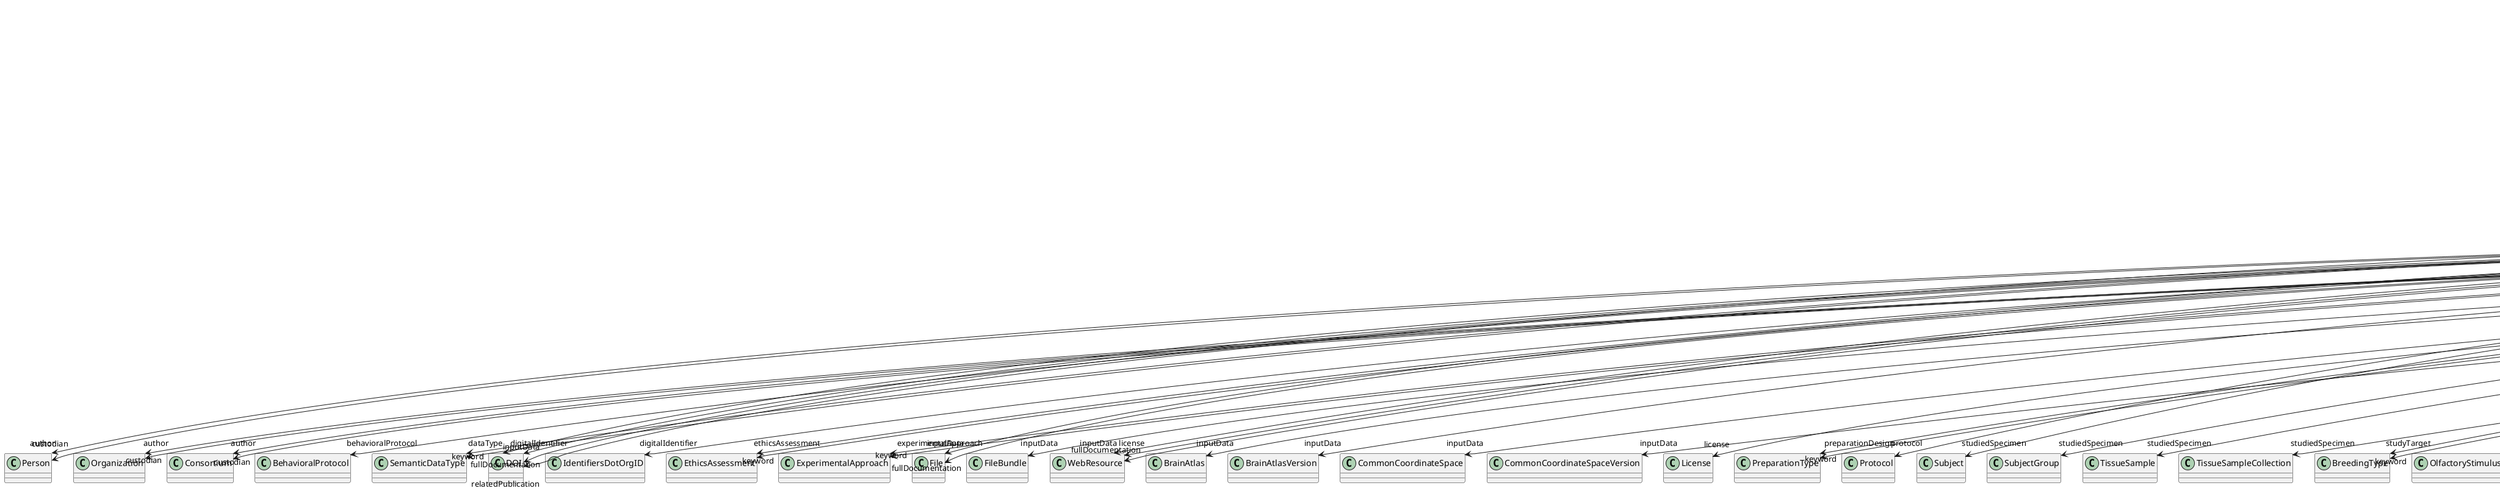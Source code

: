 @startuml
class DatasetVersion {
+author
+behavioralProtocol
+dataType
+digitalIdentifier
+ethicsAssessment
+experimentalApproach
+inputData
+isAlternativeVersionOf
+isNewVersionOf
+license
+preparationDesign
+protocol
+studiedSpecimen
+studyTarget
+technique
+accessibility
+copyright
+custodian
+description
+fullDocumentation
+fullName
+funding
+homepage
+howToCite
+keyword
+otherContribution
+relatedPublication
+releaseDate
+repository
+shortName
+supportChannel
+versionIdentifier
+versionInnovation

}
DatasetVersion -d-> "author" Person
DatasetVersion -d-> "author" Organization
DatasetVersion -d-> "author" Consortium
DatasetVersion -d-> "behavioralProtocol" BehavioralProtocol
DatasetVersion -d-> "dataType" SemanticDataType
DatasetVersion -d-> "digitalIdentifier" DOI
DatasetVersion -d-> "digitalIdentifier" IdentifiersDotOrgID
DatasetVersion -d-> "ethicsAssessment" EthicsAssessment
DatasetVersion -d-> "experimentalApproach" ExperimentalApproach
DatasetVersion -d-> "inputData" DOI
DatasetVersion -d-> "inputData" File
DatasetVersion -d-> "inputData" FileBundle
DatasetVersion -d-> "inputData" WebResource
DatasetVersion -d-> "inputData" BrainAtlas
DatasetVersion -d-> "inputData" BrainAtlasVersion
DatasetVersion -d-> "inputData" CommonCoordinateSpace
DatasetVersion -d-> "inputData" CommonCoordinateSpaceVersion
DatasetVersion -d-> "isAlternativeVersionOf" DatasetVersion
DatasetVersion -d-> "isNewVersionOf" DatasetVersion
DatasetVersion -d-> "license" License
DatasetVersion -d-> "license" WebResource
DatasetVersion -d-> "preparationDesign" PreparationType
DatasetVersion -d-> "protocol" Protocol
DatasetVersion -d-> "studiedSpecimen" Subject
DatasetVersion -d-> "studiedSpecimen" SubjectGroup
DatasetVersion -d-> "studiedSpecimen" TissueSample
DatasetVersion -d-> "studiedSpecimen" TissueSampleCollection
DatasetVersion -d-> "studyTarget" BreedingType
DatasetVersion -d-> "studyTarget" OlfactoryStimulusType
DatasetVersion -d-> "studyTarget" GustatoryStimulusType
DatasetVersion -d-> "studyTarget" BiologicalOrder
DatasetVersion -d-> "studyTarget" TermSuggestion
DatasetVersion -d-> "studyTarget" Disease
DatasetVersion -d-> "studyTarget" AuditoryStimulusType
DatasetVersion -d-> "studyTarget" SubcellularEntity
DatasetVersion -d-> "studyTarget" CellCultureType
DatasetVersion -d-> "studyTarget" Species
DatasetVersion -d-> "studyTarget" UBERONParcellation
DatasetVersion -d-> "studyTarget" MolecularEntity
DatasetVersion -d-> "studyTarget" ElectricalStimulusType
DatasetVersion -d-> "studyTarget" GeneticStrainType
DatasetVersion -d-> "studyTarget" OrganismSystem
DatasetVersion -d-> "studyTarget" Organ
DatasetVersion -d-> "studyTarget" OpticalStimulusType
DatasetVersion -d-> "studyTarget" DiseaseModel
DatasetVersion -d-> "studyTarget" VisualStimulusType
DatasetVersion -d-> "studyTarget" Handedness
DatasetVersion -d-> "studyTarget" CellType
DatasetVersion -d-> "studyTarget" BiologicalSex
DatasetVersion -d-> "studyTarget" OrganismSubstance
DatasetVersion -d-> "studyTarget" TactileStimulusType
DatasetVersion -d-> "studyTarget" ParcellationEntityVersion
DatasetVersion -d-> "studyTarget" ParcellationEntity
DatasetVersion -d-> "studyTarget" CustomAnatomicalEntity
DatasetVersion -d-> "technique" Technique
DatasetVersion -d-> "technique" StimulationTechnique
DatasetVersion -d-> "technique" StimulationApproach
DatasetVersion -d-> "technique" AnalysisTechnique
DatasetVersion -d-> "accessibility" ProductAccessibility
DatasetVersion -d-> "copyright" Copyright
DatasetVersion -d-> "custodian" Person
DatasetVersion -d-> "custodian" Organization
DatasetVersion -d-> "custodian" Consortium
DatasetVersion -d-> "fullDocumentation" DOI
DatasetVersion -d-> "fullDocumentation" File
DatasetVersion -d-> "fullDocumentation" WebResource
DatasetVersion -d-> "funding" Funding
DatasetVersion -d-> "keyword" AnnotationCriteriaType
DatasetVersion -d-> "keyword" BreedingType
DatasetVersion -d-> "keyword" ModelAbstractionLevel
DatasetVersion -d-> "keyword" OlfactoryStimulusType
DatasetVersion -d-> "keyword" GustatoryStimulusType
DatasetVersion -d-> "keyword" Terminology
DatasetVersion -d-> "keyword" BiologicalOrder
DatasetVersion -d-> "keyword" AgeCategory
DatasetVersion -d-> "keyword" MeasuredQuantity
DatasetVersion -d-> "keyword" Service
DatasetVersion -d-> "keyword" TermSuggestion
DatasetVersion -d-> "keyword" Disease
DatasetVersion -d-> "keyword" FileUsageRole
DatasetVersion -d-> "keyword" SetupType
DatasetVersion -d-> "keyword" AuditoryStimulusType
DatasetVersion -d-> "keyword" AnatomicalAxesOrientation
DatasetVersion -d-> "keyword" Language
DatasetVersion -d-> "keyword" DataType
DatasetVersion -d-> "keyword" TissueSampleType
DatasetVersion -d-> "keyword" SubcellularEntity
DatasetVersion -d-> "keyword" TypeOfUncertainty
DatasetVersion -d-> "keyword" CellCultureType
DatasetVersion -d-> "keyword" SubjectAttribute
DatasetVersion -d-> "keyword" PatchClampVariation
DatasetVersion -d-> "keyword" CriteriaQualityType
DatasetVersion -d-> "keyword" Species
DatasetVersion -d-> "keyword" UBERONParcellation
DatasetVersion -d-> "keyword" MolecularEntity
DatasetVersion -d-> "keyword" EthicsAssessment
DatasetVersion -d-> "keyword" Technique
DatasetVersion -d-> "keyword" ElectricalStimulusType
DatasetVersion -d-> "keyword" Laterality
DatasetVersion -d-> "keyword" GeneticStrainType
DatasetVersion -d-> "keyword" AnatomicalPlane
DatasetVersion -d-> "keyword" SoftwareApplicationCategory
DatasetVersion -d-> "keyword" PreparationType
DatasetVersion -d-> "keyword" OperatingSystem
DatasetVersion -d-> "keyword" OperatingDevice
DatasetVersion -d-> "keyword" AnatomicalIdentificationType
DatasetVersion -d-> "keyword" OrganismSystem
DatasetVersion -d-> "keyword" FileRepositoryType
DatasetVersion -d-> "keyword" QualitativeOverlap
DatasetVersion -d-> "keyword" Organ
DatasetVersion -d-> "keyword" MetaDataModelType
DatasetVersion -d-> "keyword" LearningResourceType
DatasetVersion -d-> "keyword" StimulationTechnique
DatasetVersion -d-> "keyword" CranialWindowConstructionType
DatasetVersion -d-> "keyword" ProductAccessibility
DatasetVersion -d-> "keyword" EducationalLevel
DatasetVersion -d-> "keyword" ModelScope
DatasetVersion -d-> "keyword" OpticalStimulusType
DatasetVersion -d-> "keyword" ActionStatusType
DatasetVersion -d-> "keyword" ChemicalMixtureType
DatasetVersion -d-> "keyword" DiseaseModel
DatasetVersion -d-> "keyword" DeviceType
DatasetVersion -d-> "keyword" VisualStimulusType
DatasetVersion -d-> "keyword" ExperimentalApproach
DatasetVersion -d-> "keyword" CranialWindowReinforcementType
DatasetVersion -d-> "keyword" DifferenceMeasure
DatasetVersion -d-> "keyword" Colormap
DatasetVersion -d-> "keyword" AnnotationType
DatasetVersion -d-> "keyword" Handedness
DatasetVersion -d-> "keyword" SoftwareFeature
DatasetVersion -d-> "keyword" TissueSampleAttribute
DatasetVersion -d-> "keyword" UnitOfMeasurement
DatasetVersion -d-> "keyword" CellType
DatasetVersion -d-> "keyword" BiologicalSex
DatasetVersion -d-> "keyword" OrganismSubstance
DatasetVersion -d-> "keyword" StimulationApproach
DatasetVersion -d-> "keyword" AtlasType
DatasetVersion -d-> "keyword" ContributionType
DatasetVersion -d-> "keyword" FileBundleGrouping
DatasetVersion -d-> "keyword" ProgrammingLanguage
DatasetVersion -d-> "keyword" SemanticDataType
DatasetVersion -d-> "keyword" TactileStimulusType
DatasetVersion -d-> "keyword" AnalysisTechnique
DatasetVersion -d-> "otherContribution" Contribution
DatasetVersion -d-> "relatedPublication" ScholarlyArticle
DatasetVersion -d-> "relatedPublication" Chapter
DatasetVersion -d-> "relatedPublication" Book
DatasetVersion -d-> "relatedPublication" HANDLE
DatasetVersion -d-> "relatedPublication" DOI
DatasetVersion -d-> "relatedPublication" ISSN
DatasetVersion -d-> "relatedPublication" ISBN
DatasetVersion -d-> "repository" FileRepository

@enduml